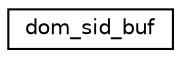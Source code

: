 digraph "Graphical Class Hierarchy"
{
 // LATEX_PDF_SIZE
  edge [fontname="Helvetica",fontsize="10",labelfontname="Helvetica",labelfontsize="10"];
  node [fontname="Helvetica",fontsize="10",shape=record];
  rankdir="LR";
  Node0 [label="dom_sid_buf",height=0.2,width=0.4,color="black", fillcolor="white", style="filled",URL="$structdom__sid__buf.html",tooltip=" "];
}
